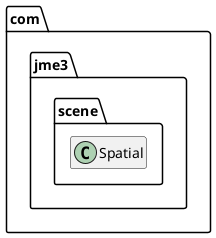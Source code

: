 @startuml Spatial

class com.jme3.scene.Spatial {
}
hide com.jme3.scene.Spatial members

@enduml

@startuml AbstractControl

class com.jme3.scene.control.AbstractControl {
}
hide com.jme3.scene.control.AbstractControl members

@enduml

@startuml SceneProcessor

interface com.jme3.post.SceneProcessor {
}
hide com.jme3.post.SceneProcessor members

@enduml

@startuml Viewport

interface com.jme3.renderer.Viewport {
}
hide Viewport members

@enduml

@startuml AbstractAppState

abstract class com.jme3.app.state.AbstractAppState {
}
hide com.jme3.app.state.AbstractAppState members

@enduml